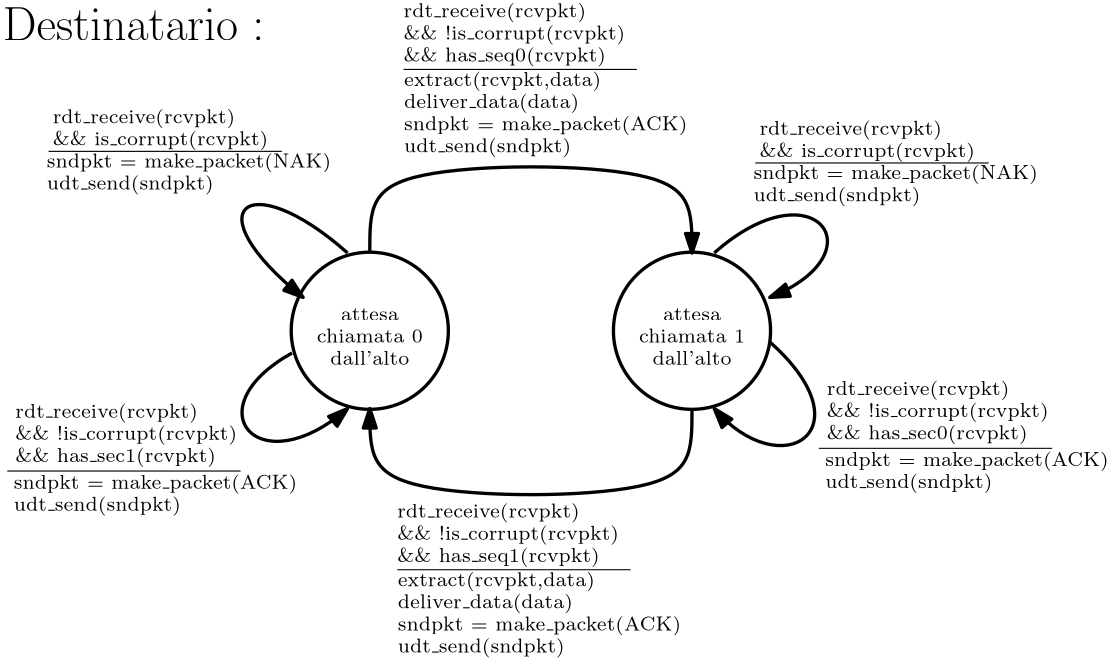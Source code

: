 <?xml version="1.0"?>
<!DOCTYPE ipe SYSTEM "ipe.dtd">
<ipe version="70218" creator="Ipe 7.2.28">
<info created="D:20240329185223" modified="D:20240329190110"/>
<ipestyle name="basic">
<symbol name="arrow/arc(spx)">
<path stroke="sym-stroke" fill="sym-stroke" pen="sym-pen">
0 0 m
-1 0.333 l
-1 -0.333 l
h
</path>
</symbol>
<symbol name="arrow/farc(spx)">
<path stroke="sym-stroke" fill="white" pen="sym-pen">
0 0 m
-1 0.333 l
-1 -0.333 l
h
</path>
</symbol>
<symbol name="arrow/ptarc(spx)">
<path stroke="sym-stroke" fill="sym-stroke" pen="sym-pen">
0 0 m
-1 0.333 l
-0.8 0 l
-1 -0.333 l
h
</path>
</symbol>
<symbol name="arrow/fptarc(spx)">
<path stroke="sym-stroke" fill="white" pen="sym-pen">
0 0 m
-1 0.333 l
-0.8 0 l
-1 -0.333 l
h
</path>
</symbol>
<symbol name="mark/circle(sx)" transformations="translations">
<path fill="sym-stroke">
0.6 0 0 0.6 0 0 e
0.4 0 0 0.4 0 0 e
</path>
</symbol>
<symbol name="mark/disk(sx)" transformations="translations">
<path fill="sym-stroke">
0.6 0 0 0.6 0 0 e
</path>
</symbol>
<symbol name="mark/fdisk(sfx)" transformations="translations">
<group>
<path fill="sym-fill">
0.5 0 0 0.5 0 0 e
</path>
<path fill="sym-stroke" fillrule="eofill">
0.6 0 0 0.6 0 0 e
0.4 0 0 0.4 0 0 e
</path>
</group>
</symbol>
<symbol name="mark/box(sx)" transformations="translations">
<path fill="sym-stroke" fillrule="eofill">
-0.6 -0.6 m
0.6 -0.6 l
0.6 0.6 l
-0.6 0.6 l
h
-0.4 -0.4 m
0.4 -0.4 l
0.4 0.4 l
-0.4 0.4 l
h
</path>
</symbol>
<symbol name="mark/square(sx)" transformations="translations">
<path fill="sym-stroke">
-0.6 -0.6 m
0.6 -0.6 l
0.6 0.6 l
-0.6 0.6 l
h
</path>
</symbol>
<symbol name="mark/fsquare(sfx)" transformations="translations">
<group>
<path fill="sym-fill">
-0.5 -0.5 m
0.5 -0.5 l
0.5 0.5 l
-0.5 0.5 l
h
</path>
<path fill="sym-stroke" fillrule="eofill">
-0.6 -0.6 m
0.6 -0.6 l
0.6 0.6 l
-0.6 0.6 l
h
-0.4 -0.4 m
0.4 -0.4 l
0.4 0.4 l
-0.4 0.4 l
h
</path>
</group>
</symbol>
<symbol name="mark/cross(sx)" transformations="translations">
<group>
<path fill="sym-stroke">
-0.43 -0.57 m
0.57 0.43 l
0.43 0.57 l
-0.57 -0.43 l
h
</path>
<path fill="sym-stroke">
-0.43 0.57 m
0.57 -0.43 l
0.43 -0.57 l
-0.57 0.43 l
h
</path>
</group>
</symbol>
<symbol name="arrow/fnormal(spx)">
<path stroke="sym-stroke" fill="white" pen="sym-pen">
0 0 m
-1 0.333 l
-1 -0.333 l
h
</path>
</symbol>
<symbol name="arrow/pointed(spx)">
<path stroke="sym-stroke" fill="sym-stroke" pen="sym-pen">
0 0 m
-1 0.333 l
-0.8 0 l
-1 -0.333 l
h
</path>
</symbol>
<symbol name="arrow/fpointed(spx)">
<path stroke="sym-stroke" fill="white" pen="sym-pen">
0 0 m
-1 0.333 l
-0.8 0 l
-1 -0.333 l
h
</path>
</symbol>
<symbol name="arrow/linear(spx)">
<path stroke="sym-stroke" pen="sym-pen">
-1 0.333 m
0 0 l
-1 -0.333 l
</path>
</symbol>
<symbol name="arrow/fdouble(spx)">
<path stroke="sym-stroke" fill="white" pen="sym-pen">
0 0 m
-1 0.333 l
-1 -0.333 l
h
-1 0 m
-2 0.333 l
-2 -0.333 l
h
</path>
</symbol>
<symbol name="arrow/double(spx)">
<path stroke="sym-stroke" fill="sym-stroke" pen="sym-pen">
0 0 m
-1 0.333 l
-1 -0.333 l
h
-1 0 m
-2 0.333 l
-2 -0.333 l
h
</path>
</symbol>
<symbol name="arrow/mid-normal(spx)">
<path stroke="sym-stroke" fill="sym-stroke" pen="sym-pen">
0.5 0 m
-0.5 0.333 l
-0.5 -0.333 l
h
</path>
</symbol>
<symbol name="arrow/mid-fnormal(spx)">
<path stroke="sym-stroke" fill="white" pen="sym-pen">
0.5 0 m
-0.5 0.333 l
-0.5 -0.333 l
h
</path>
</symbol>
<symbol name="arrow/mid-pointed(spx)">
<path stroke="sym-stroke" fill="sym-stroke" pen="sym-pen">
0.5 0 m
-0.5 0.333 l
-0.3 0 l
-0.5 -0.333 l
h
</path>
</symbol>
<symbol name="arrow/mid-fpointed(spx)">
<path stroke="sym-stroke" fill="white" pen="sym-pen">
0.5 0 m
-0.5 0.333 l
-0.3 0 l
-0.5 -0.333 l
h
</path>
</symbol>
<symbol name="arrow/mid-double(spx)">
<path stroke="sym-stroke" fill="sym-stroke" pen="sym-pen">
1 0 m
0 0.333 l
0 -0.333 l
h
0 0 m
-1 0.333 l
-1 -0.333 l
h
</path>
</symbol>
<symbol name="arrow/mid-fdouble(spx)">
<path stroke="sym-stroke" fill="white" pen="sym-pen">
1 0 m
0 0.333 l
0 -0.333 l
h
0 0 m
-1 0.333 l
-1 -0.333 l
h
</path>
</symbol>
<anglesize name="22.5 deg" value="22.5"/>
<anglesize name="30 deg" value="30"/>
<anglesize name="45 deg" value="45"/>
<anglesize name="60 deg" value="60"/>
<anglesize name="90 deg" value="90"/>
<arrowsize name="large" value="10"/>
<arrowsize name="small" value="5"/>
<arrowsize name="tiny" value="3"/>
<color name="blue" value="0 0 1"/>
<color name="brown" value="0.647 0.165 0.165"/>
<color name="darkblue" value="0 0 0.545"/>
<color name="darkcyan" value="0 0.545 0.545"/>
<color name="darkgray" value="0.663"/>
<color name="darkgreen" value="0 0.392 0"/>
<color name="darkmagenta" value="0.545 0 0.545"/>
<color name="darkorange" value="1 0.549 0"/>
<color name="darkred" value="0.545 0 0"/>
<color name="gold" value="1 0.843 0"/>
<color name="gray" value="0.745"/>
<color name="green" value="0 1 0"/>
<color name="lightblue" value="0.678 0.847 0.902"/>
<color name="lightcyan" value="0.878 1 1"/>
<color name="lightgray" value="0.827"/>
<color name="lightgreen" value="0.565 0.933 0.565"/>
<color name="lightyellow" value="1 1 0.878"/>
<color name="navy" value="0 0 0.502"/>
<color name="orange" value="1 0.647 0"/>
<color name="pink" value="1 0.753 0.796"/>
<color name="purple" value="0.627 0.125 0.941"/>
<color name="red" value="1 0 0"/>
<color name="seagreen" value="0.18 0.545 0.341"/>
<color name="turquoise" value="0.251 0.878 0.816"/>
<color name="violet" value="0.933 0.51 0.933"/>
<color name="yellow" value="1 1 0"/>
<dashstyle name="dash dot dotted" value="[4 2 1 2 1 2] 0"/>
<dashstyle name="dash dotted" value="[4 2 1 2] 0"/>
<dashstyle name="dashed" value="[4] 0"/>
<dashstyle name="dotted" value="[1 3] 0"/>
<gridsize name="10 pts (~3.5 mm)" value="10"/>
<gridsize name="14 pts (~5 mm)" value="14"/>
<gridsize name="16 pts (~6 mm)" value="16"/>
<gridsize name="20 pts (~7 mm)" value="20"/>
<gridsize name="28 pts (~10 mm)" value="28"/>
<gridsize name="32 pts (~12 mm)" value="32"/>
<gridsize name="4 pts" value="4"/>
<gridsize name="56 pts (~20 mm)" value="56"/>
<gridsize name="8 pts (~3 mm)" value="8"/>
<opacity name="10%" value="0.1"/>
<opacity name="30%" value="0.3"/>
<opacity name="50%" value="0.5"/>
<opacity name="75%" value="0.75"/>
<pen name="fat" value="1.2"/>
<pen name="heavier" value="0.8"/>
<pen name="ultrafat" value="2"/>
<symbolsize name="large" value="5"/>
<symbolsize name="small" value="2"/>
<symbolsize name="tiny" value="1.1"/>
<textsize name="Huge" value="\Huge"/>
<textsize name="LARGE" value="\LARGE"/>
<textsize name="Large" value="\Large"/>
<textsize name="footnote" value="\footnotesize"/>
<textsize name="huge" value="\huge"/>
<textsize name="large" value="\large"/>
<textsize name="script" value="\scriptsize"/>
<textsize name="small" value="\small"/>
<textsize name="tiny" value="\tiny"/>
<textstyle name="center" begin="\begin{center}" end="\end{center}"/>
<textstyle name="item" begin="\begin{itemize}\item{}" end="\end{itemize}"/>
<textstyle name="itemize" begin="\begin{itemize}" end="\end{itemize}"/>
<tiling name="falling" angle="-60" step="4" width="1"/>
<tiling name="rising" angle="30" step="4" width="1"/>
</ipestyle>
<page>
<layer name="alpha"/>
<view layers="alpha" active="alpha"/>
<text layer="alpha" matrix="1 0 0 1 44 -144" transformations="translations" pos="120 796" stroke="black" type="minipage" width="56" height="12.6" depth="7.63" valign="top" size="script">\begin{center}
attesa \\chiamata 0 dall&apos;alto
\end{center}</text>
<path matrix="1 0 0 1 44 -136" stroke="black" pen="fat">
28.2843 0 0 28.2843 148 780 e
</path>
<text matrix="1 0 0 1 160 -144" transformations="translations" pos="120 796" stroke="black" type="minipage" width="56" height="12.6" depth="7.63" valign="top" size="script">\begin{center}
attesa \\chiamata 1 dall&apos;alto
\end{center}</text>
<path matrix="1 0 0 1 160 -136" stroke="black" pen="fat">
28.2843 0 0 28.2843 148 780 e
</path>
<path stroke="black" pen="fat" arrow="normal/normal">
192 672 m
192 688
192 704
308 704
308 688
308 672 c
</path>
<path stroke="black" pen="fat" arrow="normal/normal">
308 616 m
308 600
308 584
192 584
192 600
192 616 c
</path>
<text matrix="1 0 0 1 4.1503 10.0752" transformations="translations" pos="200 752" stroke="black" type="minipage" width="104" height="13.944" depth="8.97" valign="top" size="script">rdt\_receive(rcvpkt) \\\&amp;\&amp; !is\_corrupt(rcvpkt) \\
\&amp;\&amp; has\_seq0(rcvpkt)</text>
<path matrix="1 0 0 1 4.1503 2.07515" stroke="black">
200 736 m
284 736 l
</path>
<text matrix="1 0 0 1 4.32323 -14.6166" transformations="translations" pos="200 752" stroke="black" type="minipage" width="104" height="17.924" depth="12.96" valign="top" size="script">extract(rcvpkt,data)\\
deliver\_data(data)\\
sndpkt = make\_packet(ACK)\\
udt\_send(sndpkt)</text>
<text matrix="1 0 0 1 1.87526 -170.032" transformations="translations" pos="200 752" stroke="black" type="minipage" width="104" height="13.944" depth="8.97" valign="top" size="script">rdt\_receive(rcvpkt) \\\&amp;\&amp; !is\_corrupt(rcvpkt) \\
\&amp;\&amp; has\_seq1(rcvpkt)</text>
<path matrix="1 0 0 1 1.87526 -178.032" stroke="black">
200 736 m
284 736 l
</path>
<text matrix="1 0 0 1 2.04819 -194.724" transformations="translations" pos="200 752" stroke="black" type="minipage" width="104" height="17.924" depth="12.96" valign="top" size="script">extract(rcvpkt,data)\\
deliver\_data(data)\\
sndpkt = make\_packet(ACK)\\
udt\_send(sndpkt)</text>
<text matrix="1 0 0 1 132.281 -32.2153" transformations="translations" pos="200 752" stroke="black" type="minipage" width="104" height="9.964" depth="4.98" valign="top" size="script">rdt\_receive(rcvpkt) \\\&amp;\&amp; is\_corrupt(rcvpkt)</text>
<text matrix="1 0 0 1 130.119 -48.1511" transformations="translations" pos="200 752" stroke="black" type="minipage" width="104" height="9.964" depth="4.98" valign="top" size="script">sndpkt = make\_packet(NAK)\\
udt\_send(sndpkt)</text>
<path matrix="1 0 0 1 130.787 -31.5908" stroke="black">
200 736 m
284 736 l
</path>
<path stroke="black" pen="fat" arrow="normal/normal">
316 672 m
352 704
376 672
336 656 c
</path>
<path stroke="black" pen="fat" arrow="normal/normal">
336 640 m
372 608
340 588
316 616 c
</path>
<path stroke="black" pen="fat" arrow="normal/normal">
184 672 m
148 704
128 688
168 656 c
</path>
<path stroke="black" pen="fat" arrow="normal/normal">
164 636 m
128 616
152 588
184 616 c
</path>
<text matrix="1 0 0 1 -122.144 -28.0445" transformations="translations" pos="200 752" stroke="black" type="minipage" width="104" height="9.964" depth="4.98" valign="top" size="script">rdt\_receive(rcvpkt) \\\&amp;\&amp; is\_corrupt(rcvpkt)</text>
<text matrix="1 0 0 1 -124.306 -43.9803" transformations="translations" pos="200 752" stroke="black" type="minipage" width="104" height="9.964" depth="4.98" valign="top" size="script">sndpkt = make\_packet(NAK)\\
udt\_send(sndpkt)</text>
<path matrix="1 0 0 1 -123.638 -27.42" stroke="black">
200 736 m
284 736 l
</path>
<text matrix="1 0 0 1 156.548 -125.871" transformations="translations" pos="200 752" stroke="black" type="minipage" width="104" height="13.944" depth="8.97" valign="top" size="script">rdt\_receive(rcvpkt) \\\&amp;\&amp; !is\_corrupt(rcvpkt)\\ \&amp;\&amp; has\_sec0(rcvpkt)</text>
<text matrix="1 0 0 1 155.989 -151.445" transformations="translations" pos="200 752" stroke="black" type="minipage" width="104" height="9.964" depth="4.98" valign="top" size="script">sndpkt = make\_packet(ACK)\\
udt\_send(sndpkt)</text>
<path matrix="1 0 0 1 153.653 -134.329" stroke="black">
200 736 m
284 736 l
</path>
<text matrix="1 0 0 1 -135.609 -134.043" transformations="translations" pos="200 752" stroke="black" type="minipage" width="104" height="13.944" depth="8.97" valign="top" size="script">rdt\_receive(rcvpkt) \\\&amp;\&amp; !is\_corrupt(rcvpkt)\\ \&amp;\&amp; has\_sec1(rcvpkt)</text>
<text matrix="1 0 0 1 -136.168 -159.617" transformations="translations" pos="200 752" stroke="black" type="minipage" width="104" height="9.964" depth="4.98" valign="top" size="script">sndpkt = make\_packet(ACK)\\
udt\_send(sndpkt)</text>
<path matrix="1 0 0 1 -138.504 -142.501" stroke="black">
200 736 m
284 736 l
</path>
<text matrix="1 0 0 1 78.4827 -29.5071" transformations="translations" pos="32 784" stroke="black" type="label" width="101.203" height="11.761" depth="0" halign="center" valign="center" size="LARGE">Destinatario : </text>
</page>
</ipe>
